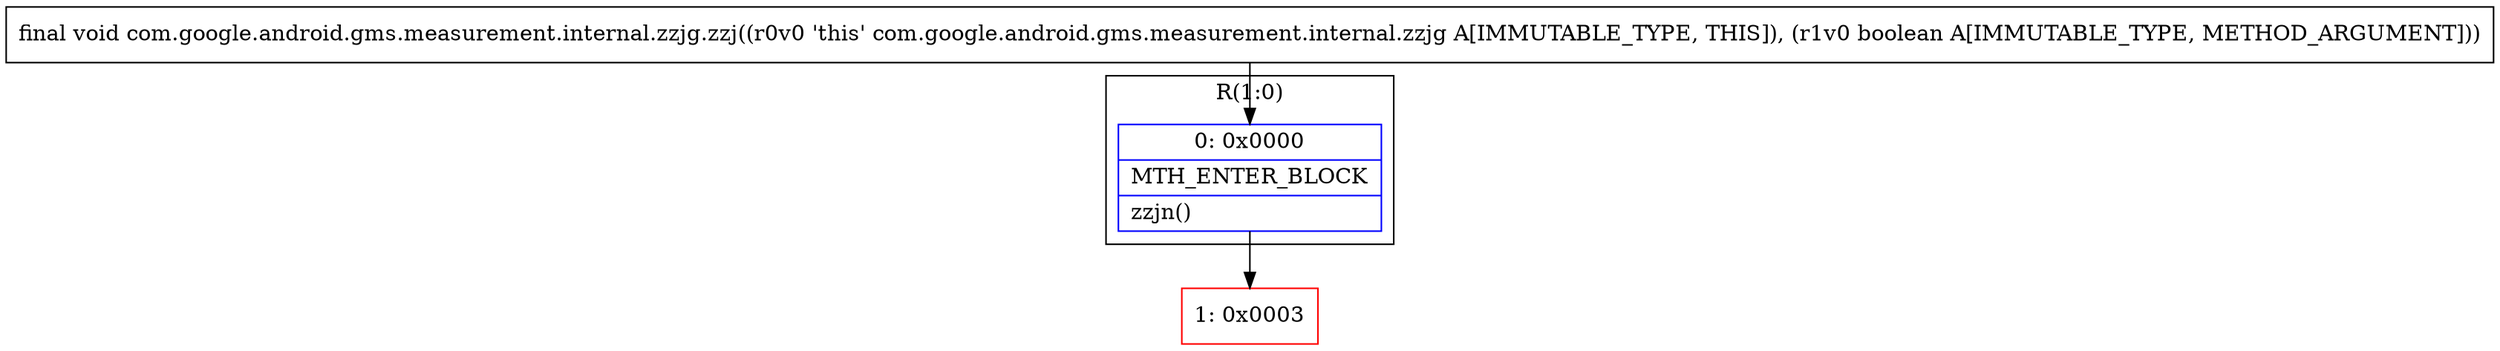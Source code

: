 digraph "CFG forcom.google.android.gms.measurement.internal.zzjg.zzj(Z)V" {
subgraph cluster_Region_567673009 {
label = "R(1:0)";
node [shape=record,color=blue];
Node_0 [shape=record,label="{0\:\ 0x0000|MTH_ENTER_BLOCK\l|zzjn()\l}"];
}
Node_1 [shape=record,color=red,label="{1\:\ 0x0003}"];
MethodNode[shape=record,label="{final void com.google.android.gms.measurement.internal.zzjg.zzj((r0v0 'this' com.google.android.gms.measurement.internal.zzjg A[IMMUTABLE_TYPE, THIS]), (r1v0 boolean A[IMMUTABLE_TYPE, METHOD_ARGUMENT])) }"];
MethodNode -> Node_0;
Node_0 -> Node_1;
}

